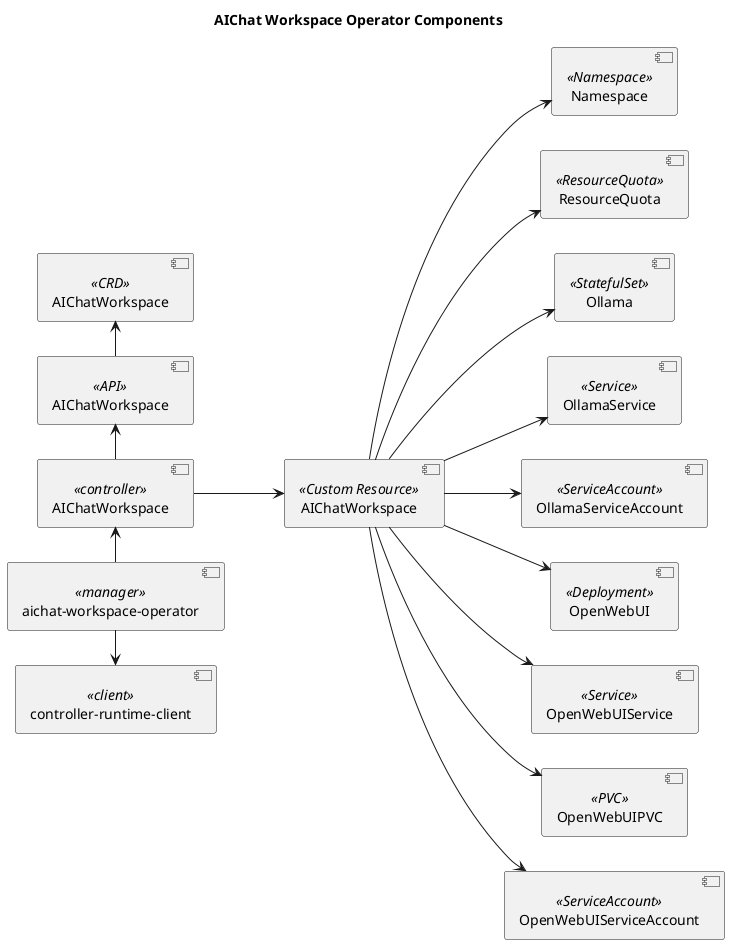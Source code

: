 @startuml
title AIChat Workspace Operator Components

left to right direction

component "aichat-workspace-operator" <<manager>> as aichatworkspaceoperator
component "controller-runtime-client" <<client>> as ctrlclient
component "AIChatWorkspace" <<controller>> as aichatworkspace
component "AIChatWorkspace" <<Custom Resource>> as aichatworkspacecr
component "AIChatWorkspace" <<API>> as aichatworkspaceapi

' default
component "Namespace" <<Namespace>> as namespace
component "ResourceQuota" <<ResourceQuota>> as resourcequota

' Ollama workload
component "Ollama" <<StatefulSet>> as ollamasts
component "OllamaService" <<Service>> as ollamasvc
component "OllamaServiceAccount" <<ServiceAccount>> as ollamasa

' Open WebUI workload
component "OpenWebUI" <<Deployment>> as openwebuideploy
component "OpenWebUIService" <<Service>> as openwebuisvc
component "OpenWebUIPVC" <<PVC>> as openwebuipvc
component "OpenWebUIServiceAccount" <<ServiceAccount>> as openwebuisa


component "AIChatWorkspace" <<CRD>> as aichatworkspacecrd

aichatworkspaceoperator -right-> ctrlclient
aichatworkspaceoperator -left-> aichatworkspace

aichatworkspace --> aichatworkspacecr
aichatworkspace -left-> aichatworkspaceapi
aichatworkspaceapi -left-> aichatworkspacecrd

aichatworkspacecr --> namespace
aichatworkspacecr --> resourcequota
aichatworkspacecr --> ollamasts
aichatworkspacecr --> ollamasa
aichatworkspacecr --> ollamasvc

aichatworkspacecr --> openwebuideploy
aichatworkspacecr --> openwebuisvc
aichatworkspacecr --> openwebuisa
aichatworkspacecr --> openwebuipvc
@enduml